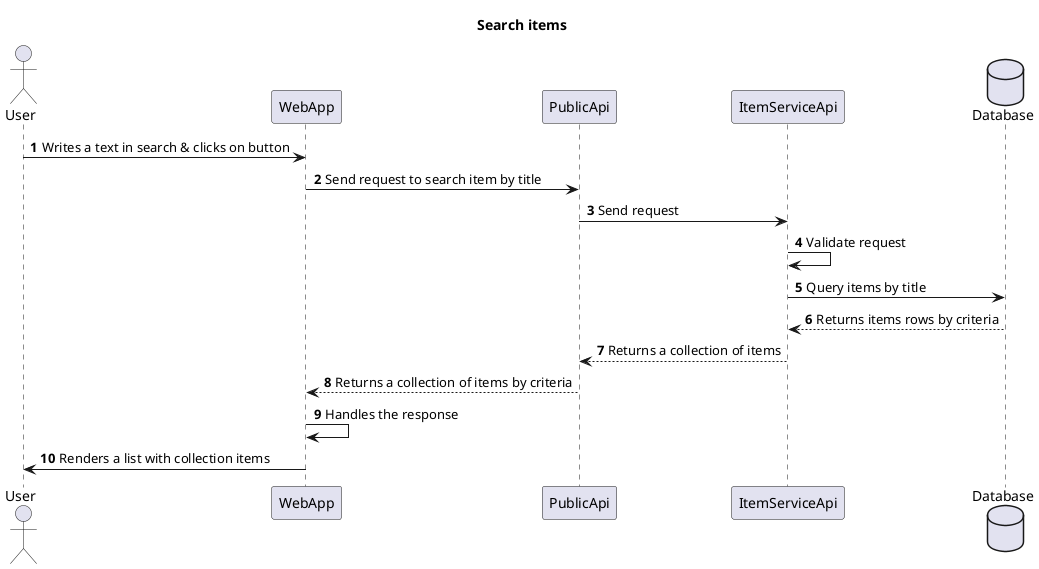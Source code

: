 @startuml
title  Search items

autonumber

actor User
participant WebApp
participant PublicApi
participant ItemServiceApi
database Database


User -> WebApp : Writes a text in search & clicks on button
WebApp -> PublicApi: Send request to search item by title
PublicApi -> ItemServiceApi: Send request
ItemServiceApi -> ItemServiceApi: Validate request
ItemServiceApi -> Database: Query items by title
Database --> ItemServiceApi: Returns items rows by criteria
ItemServiceApi --> PublicApi: Returns a collection of items
PublicApi --> WebApp: Returns a collection of items by criteria
WebApp -> WebApp: Handles the response
WebApp -> User: Renders a list with collection items
@enduml